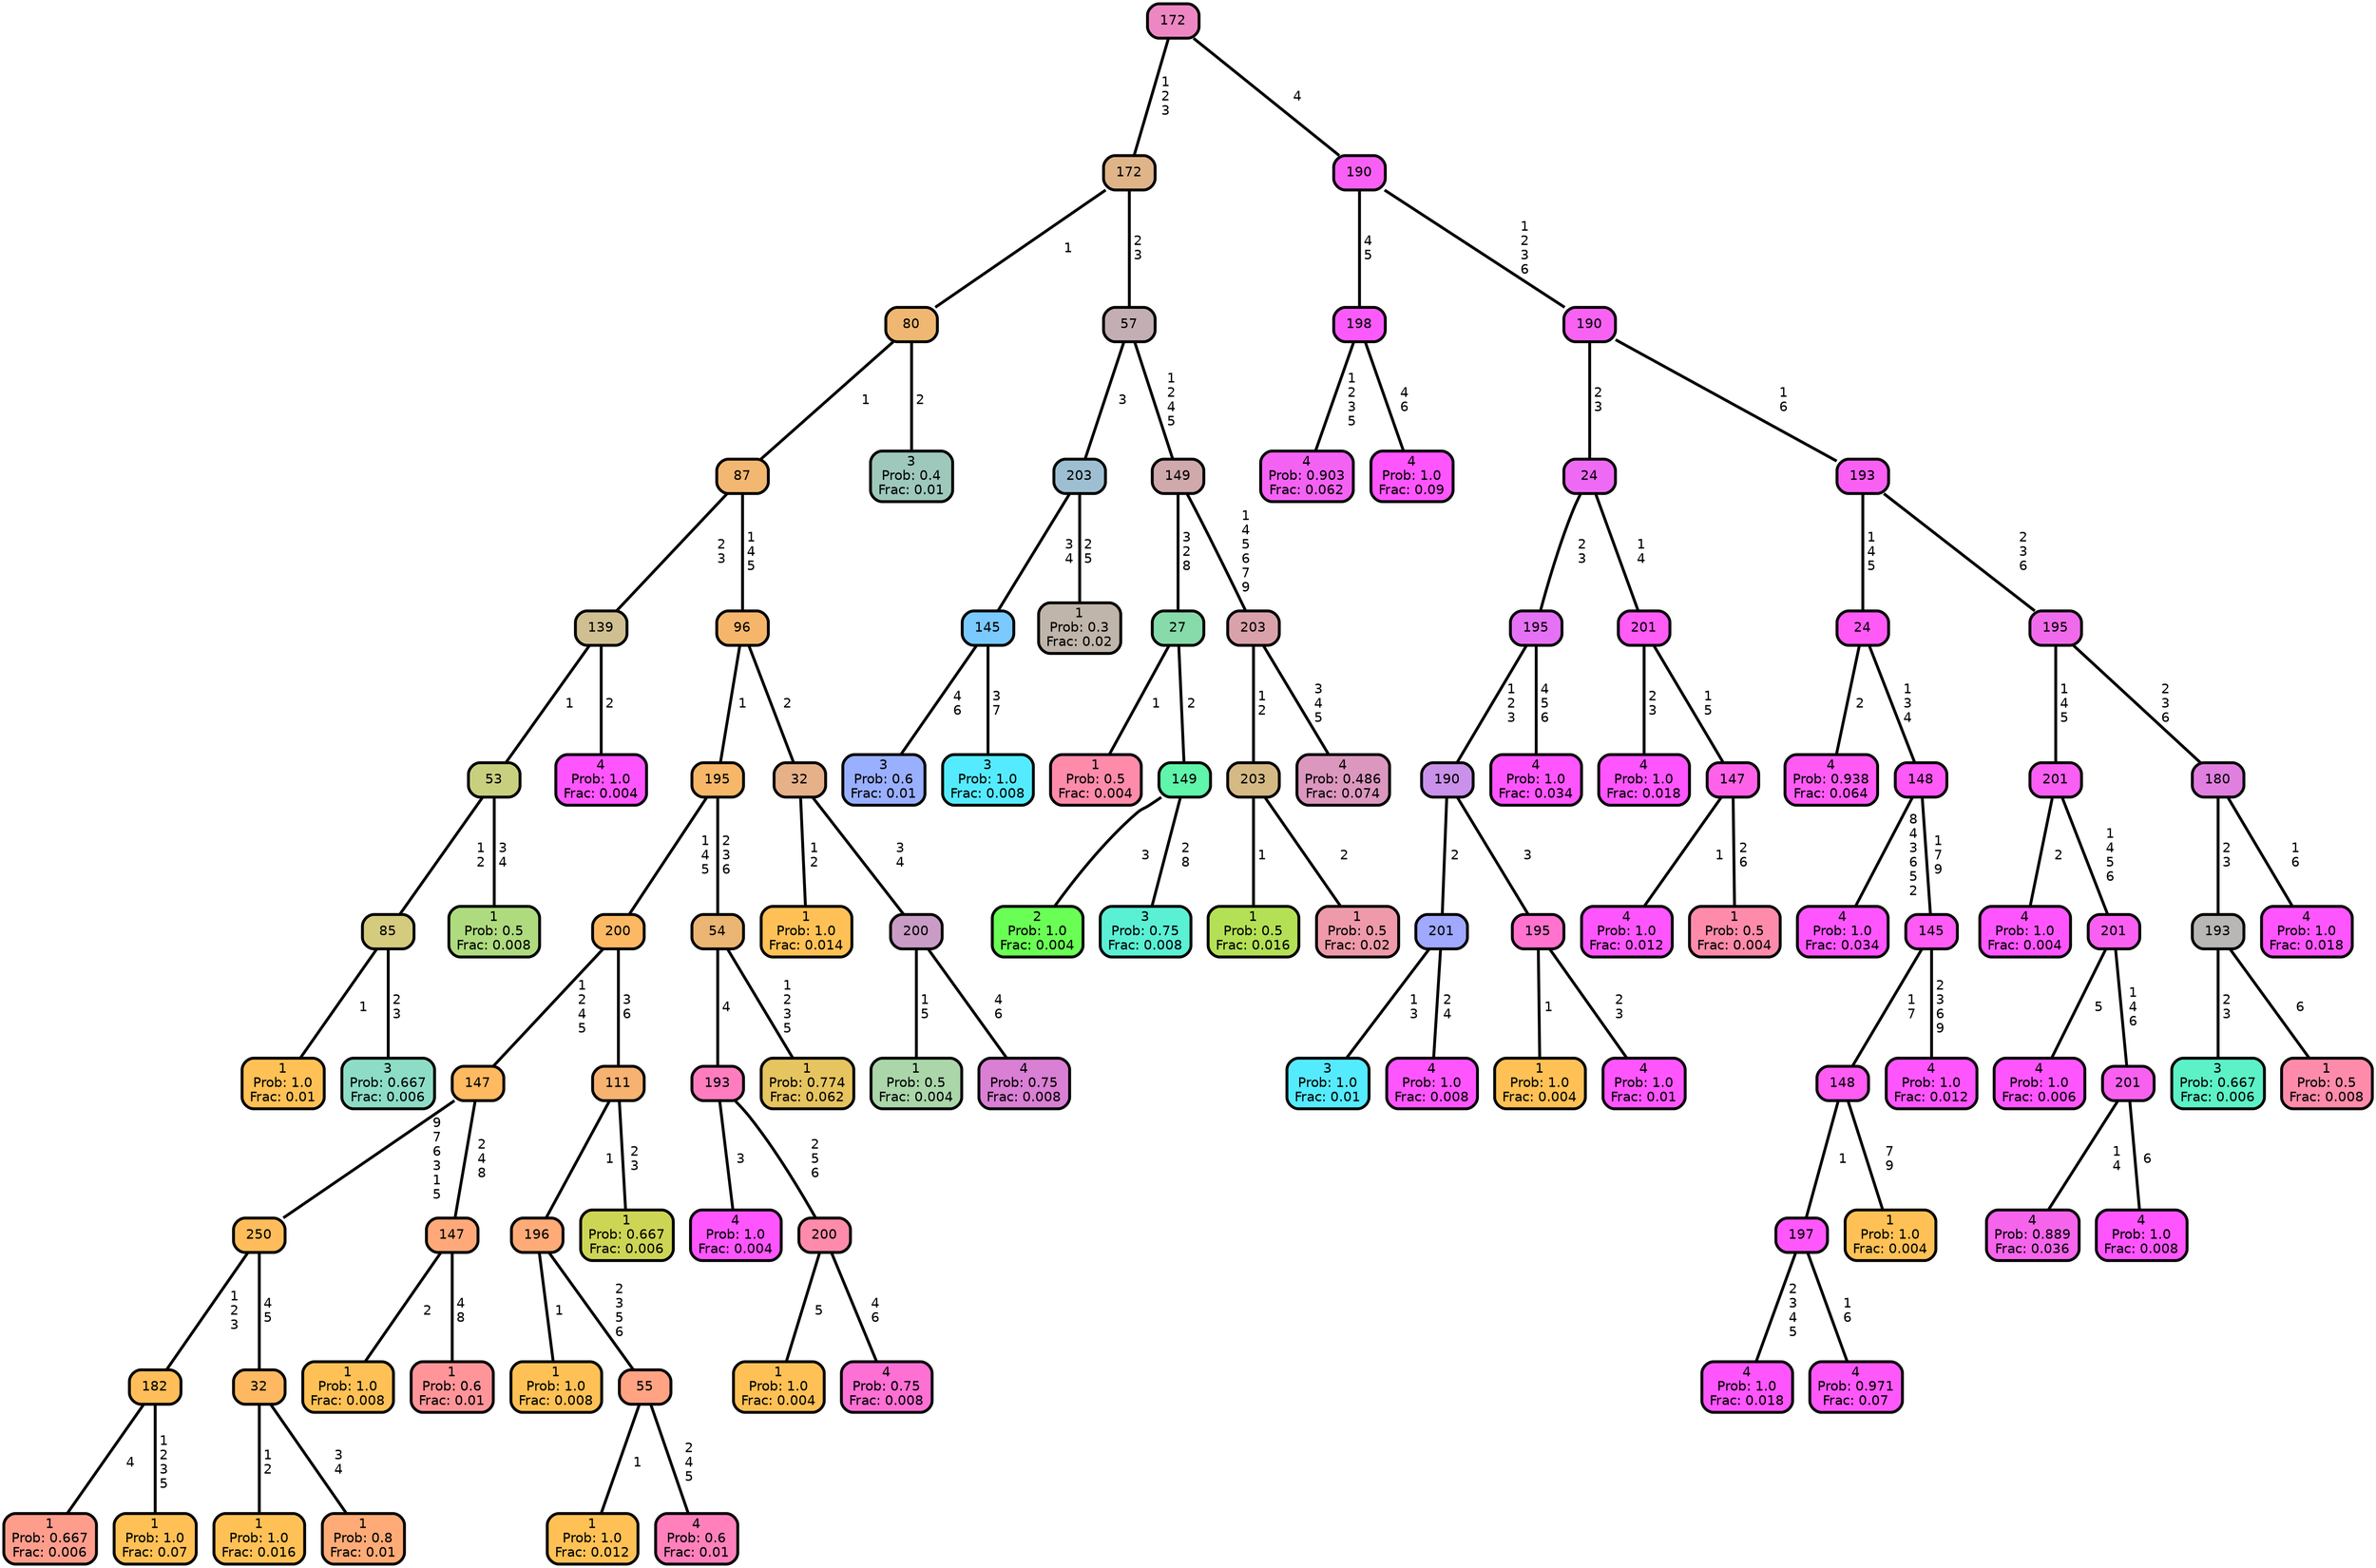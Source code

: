 graph Tree {
node [shape=box, style="filled, rounded",color="black",penwidth="3",fontcolor="black",                 fontname=helvetica] ;
graph [ranksep="0 equally", splines=straight,                 bgcolor=transparent, dpi=200] ;
edge [fontname=helvetica, color=black] ;
0 [label="1
Prob: 1.0
Frac: 0.01", fillcolor="#ffc155"] ;
1 [label="85", fillcolor="#d4cb7f"] ;
2 [label="3
Prob: 0.667
Frac: 0.006", fillcolor="#8dddc6"] ;
3 [label="53", fillcolor="#c8d07f"] ;
4 [label="1
Prob: 0.5
Frac: 0.008", fillcolor="#afdb7f"] ;
5 [label="139", fillcolor="#cfbf91"] ;
6 [label="4
Prob: 1.0
Frac: 0.004", fillcolor="#ff55ff"] ;
7 [label="87", fillcolor="#f2b770"] ;
8 [label="1
Prob: 0.667
Frac: 0.006", fillcolor="#ff9d8d"] ;
9 [label="182", fillcolor="#ffbe59"] ;
10 [label="1
Prob: 1.0
Frac: 0.07", fillcolor="#ffc155"] ;
11 [label="250", fillcolor="#ffbc5b"] ;
12 [label="1
Prob: 1.0
Frac: 0.016", fillcolor="#ffc155"] ;
13 [label="32", fillcolor="#ffb862"] ;
14 [label="1
Prob: 0.8
Frac: 0.01", fillcolor="#ffab77"] ;
15 [label="147", fillcolor="#ffb960"] ;
16 [label="1
Prob: 1.0
Frac: 0.008", fillcolor="#ffc155"] ;
17 [label="147", fillcolor="#ffa97a"] ;
18 [label="1
Prob: 0.6
Frac: 0.01", fillcolor="#ff9599"] ;
19 [label="200", fillcolor="#fdb864"] ;
20 [label="1
Prob: 1.0
Frac: 0.008", fillcolor="#ffc155"] ;
21 [label="196", fillcolor="#ffab77"] ;
22 [label="1
Prob: 1.0
Frac: 0.012", fillcolor="#ffc155"] ;
23 [label="55", fillcolor="#ffa383"] ;
24 [label="4
Prob: 0.6
Frac: 0.01", fillcolor="#ff80bb"] ;
25 [label="111", fillcolor="#f6b271"] ;
26 [label="1
Prob: 0.667
Frac: 0.006", fillcolor="#cdd555"] ;
27 [label="195", fillcolor="#f7b769"] ;
28 [label="4
Prob: 1.0
Frac: 0.004", fillcolor="#ff55ff"] ;
29 [label="193", fillcolor="#ff7dbf"] ;
30 [label="1
Prob: 1.0
Frac: 0.004", fillcolor="#ffc155"] ;
31 [label="200", fillcolor="#ff8baa"] ;
32 [label="4
Prob: 0.75
Frac: 0.008", fillcolor="#ff70d4"] ;
33 [label="54", fillcolor="#ebb573"] ;
34 [label="1
Prob: 0.774
Frac: 0.062", fillcolor="#e6c45f"] ;
35 [label="96", fillcolor="#f5b66c"] ;
36 [label="1
Prob: 1.0
Frac: 0.014", fillcolor="#ffc155"] ;
37 [label="32", fillcolor="#e6b089"] ;
38 [label="1
Prob: 0.5
Frac: 0.004", fillcolor="#aad6aa"] ;
39 [label="200", fillcolor="#c99cc6"] ;
40 [label="4
Prob: 0.75
Frac: 0.008", fillcolor="#d97fd4"] ;
41 [label="80", fillcolor="#efb772"] ;
42 [label="3
Prob: 0.4
Frac: 0.01", fillcolor="#9dc8bb"] ;
43 [label="172", fillcolor="#dfb489"] ;
44 [label="3
Prob: 0.6
Frac: 0.01", fillcolor="#99afff"] ;
45 [label="145", fillcolor="#7ac9ff"] ;
46 [label="3
Prob: 1.0
Frac: 0.008", fillcolor="#55ebff"] ;
47 [label="203", fillcolor="#9ebfd2"] ;
48 [label="1
Prob: 0.3
Frac: 0.02", fillcolor="#bfb5aa"] ;
49 [label="57", fillcolor="#c3aeb4"] ;
50 [label="1
Prob: 0.5
Frac: 0.004", fillcolor="#ff8baa"] ;
51 [label="27", fillcolor="#87daaa"] ;
52 [label="2
Prob: 1.0
Frac: 0.004", fillcolor="#6aff55"] ;
53 [label="149", fillcolor="#5ff5aa"] ;
54 [label="3
Prob: 0.75
Frac: 0.008", fillcolor="#5af0d4"] ;
55 [label="149", fillcolor="#cfa9ab"] ;
56 [label="1
Prob: 0.5
Frac: 0.016", fillcolor="#b4e055"] ;
57 [label="203", fillcolor="#d4b984"] ;
58 [label="1
Prob: 0.5
Frac: 0.02", fillcolor="#ee9aaa"] ;
59 [label="203", fillcolor="#d9a2ab"] ;
60 [label="4
Prob: 0.486
Frac: 0.074", fillcolor="#db97be"] ;
61 [label="172", fillcolor="#ed87c3"] ;
62 [label="4
Prob: 0.903
Frac: 0.062", fillcolor="#f462f4"] ;
63 [label="198", fillcolor="#fa5afa"] ;
64 [label="4
Prob: 1.0
Frac: 0.09", fillcolor="#ff55ff"] ;
65 [label="190", fillcolor="#f860f5"] ;
66 [label="3
Prob: 1.0
Frac: 0.01", fillcolor="#55ebff"] ;
67 [label="201", fillcolor="#a0a8ff"] ;
68 [label="4
Prob: 1.0
Frac: 0.008", fillcolor="#ff55ff"] ;
69 [label="190", fillcolor="#c991e9"] ;
70 [label="1
Prob: 1.0
Frac: 0.004", fillcolor="#ffc155"] ;
71 [label="195", fillcolor="#ff73ce"] ;
72 [label="4
Prob: 1.0
Frac: 0.01", fillcolor="#ff55ff"] ;
73 [label="195", fillcolor="#e572f4"] ;
74 [label="4
Prob: 1.0
Frac: 0.034", fillcolor="#ff55ff"] ;
75 [label="24", fillcolor="#ee6af4"] ;
76 [label="4
Prob: 1.0
Frac: 0.018", fillcolor="#ff55ff"] ;
77 [label="201", fillcolor="#ff5bf5"] ;
78 [label="4
Prob: 1.0
Frac: 0.012", fillcolor="#ff55ff"] ;
79 [label="147", fillcolor="#ff62e9"] ;
80 [label="1
Prob: 0.5
Frac: 0.004", fillcolor="#ff8baa"] ;
81 [label="190", fillcolor="#f762f3"] ;
82 [label="4
Prob: 0.938
Frac: 0.064", fillcolor="#ff5bf4"] ;
83 [label="24", fillcolor="#ff5af6"] ;
84 [label="4
Prob: 1.0
Frac: 0.034", fillcolor="#ff55ff"] ;
85 [label="148", fillcolor="#ff59f7"] ;
86 [label="4
Prob: 1.0
Frac: 0.018", fillcolor="#ff55ff"] ;
87 [label="197", fillcolor="#ff57fb"] ;
88 [label="4
Prob: 0.971
Frac: 0.07", fillcolor="#ff58fa"] ;
89 [label="148", fillcolor="#ff5cf3"] ;
90 [label="1
Prob: 1.0
Frac: 0.004", fillcolor="#ffc155"] ;
91 [label="145", fillcolor="#ff5bf5"] ;
92 [label="4
Prob: 1.0
Frac: 0.012", fillcolor="#ff55ff"] ;
93 [label="193", fillcolor="#fa5ff3"] ;
94 [label="4
Prob: 1.0
Frac: 0.004", fillcolor="#ff55ff"] ;
95 [label="201", fillcolor="#f95ff2"] ;
96 [label="4
Prob: 1.0
Frac: 0.006", fillcolor="#ff55ff"] ;
97 [label="201", fillcolor="#f960f1"] ;
98 [label="4
Prob: 0.889
Frac: 0.036", fillcolor="#f664ec"] ;
99 [label="201", fillcolor="#f861ef"] ;
100 [label="4
Prob: 1.0
Frac: 0.008", fillcolor="#ff55ff"] ;
101 [label="195", fillcolor="#f06beb"] ;
102 [label="3
Prob: 0.667
Frac: 0.006", fillcolor="#5cf1c6"] ;
103 [label="193", fillcolor="#b9b7b6"] ;
104 [label="1
Prob: 0.5
Frac: 0.008", fillcolor="#ff8baa"] ;
105 [label="180", fillcolor="#e07fdf"] ;
106 [label="4
Prob: 1.0
Frac: 0.018", fillcolor="#ff55ff"] ;
1 -- 0 [label=" 1",penwidth=3] ;
1 -- 2 [label=" 2\n 3",penwidth=3] ;
3 -- 1 [label=" 1\n 2",penwidth=3] ;
3 -- 4 [label=" 3\n 4",penwidth=3] ;
5 -- 3 [label=" 1",penwidth=3] ;
5 -- 6 [label=" 2",penwidth=3] ;
7 -- 5 [label=" 2\n 3",penwidth=3] ;
7 -- 35 [label=" 1\n 4\n 5",penwidth=3] ;
9 -- 8 [label=" 4",penwidth=3] ;
9 -- 10 [label=" 1\n 2\n 3\n 5",penwidth=3] ;
11 -- 9 [label=" 1\n 2\n 3",penwidth=3] ;
11 -- 13 [label=" 4\n 5",penwidth=3] ;
13 -- 12 [label=" 1\n 2",penwidth=3] ;
13 -- 14 [label=" 3\n 4",penwidth=3] ;
15 -- 11 [label=" 9\n 7\n 6\n 3\n 1\n 5",penwidth=3] ;
15 -- 17 [label=" 2\n 4\n 8",penwidth=3] ;
17 -- 16 [label=" 2",penwidth=3] ;
17 -- 18 [label=" 4\n 8",penwidth=3] ;
19 -- 15 [label=" 1\n 2\n 4\n 5",penwidth=3] ;
19 -- 25 [label=" 3\n 6",penwidth=3] ;
21 -- 20 [label=" 1",penwidth=3] ;
21 -- 23 [label=" 2\n 3\n 5\n 6",penwidth=3] ;
23 -- 22 [label=" 1",penwidth=3] ;
23 -- 24 [label=" 2\n 4\n 5",penwidth=3] ;
25 -- 21 [label=" 1",penwidth=3] ;
25 -- 26 [label=" 2\n 3",penwidth=3] ;
27 -- 19 [label=" 1\n 4\n 5",penwidth=3] ;
27 -- 33 [label=" 2\n 3\n 6",penwidth=3] ;
29 -- 28 [label=" 3",penwidth=3] ;
29 -- 31 [label=" 2\n 5\n 6",penwidth=3] ;
31 -- 30 [label=" 5",penwidth=3] ;
31 -- 32 [label=" 4\n 6",penwidth=3] ;
33 -- 29 [label=" 4",penwidth=3] ;
33 -- 34 [label=" 1\n 2\n 3\n 5",penwidth=3] ;
35 -- 27 [label=" 1",penwidth=3] ;
35 -- 37 [label=" 2",penwidth=3] ;
37 -- 36 [label=" 1\n 2",penwidth=3] ;
37 -- 39 [label=" 3\n 4",penwidth=3] ;
39 -- 38 [label=" 1\n 5",penwidth=3] ;
39 -- 40 [label=" 4\n 6",penwidth=3] ;
41 -- 7 [label=" 1",penwidth=3] ;
41 -- 42 [label=" 2",penwidth=3] ;
43 -- 41 [label=" 1",penwidth=3] ;
43 -- 49 [label=" 2\n 3",penwidth=3] ;
45 -- 44 [label=" 4\n 6",penwidth=3] ;
45 -- 46 [label=" 3\n 7",penwidth=3] ;
47 -- 45 [label=" 3\n 4",penwidth=3] ;
47 -- 48 [label=" 2\n 5",penwidth=3] ;
49 -- 47 [label=" 3",penwidth=3] ;
49 -- 55 [label=" 1\n 2\n 4\n 5",penwidth=3] ;
51 -- 50 [label=" 1",penwidth=3] ;
51 -- 53 [label=" 2",penwidth=3] ;
53 -- 52 [label=" 3",penwidth=3] ;
53 -- 54 [label=" 2\n 8",penwidth=3] ;
55 -- 51 [label=" 3\n 2\n 8",penwidth=3] ;
55 -- 59 [label=" 1\n 4\n 5\n 6\n 7\n 9",penwidth=3] ;
57 -- 56 [label=" 1",penwidth=3] ;
57 -- 58 [label=" 2",penwidth=3] ;
59 -- 57 [label=" 1\n 2",penwidth=3] ;
59 -- 60 [label=" 3\n 4\n 5",penwidth=3] ;
61 -- 43 [label=" 1\n 2\n 3",penwidth=3] ;
61 -- 65 [label=" 4",penwidth=3] ;
63 -- 62 [label=" 1\n 2\n 3\n 5",penwidth=3] ;
63 -- 64 [label=" 4\n 6",penwidth=3] ;
65 -- 63 [label=" 4\n 5",penwidth=3] ;
65 -- 81 [label=" 1\n 2\n 3\n 6",penwidth=3] ;
67 -- 66 [label=" 1\n 3",penwidth=3] ;
67 -- 68 [label=" 2\n 4",penwidth=3] ;
69 -- 67 [label=" 2",penwidth=3] ;
69 -- 71 [label=" 3",penwidth=3] ;
71 -- 70 [label=" 1",penwidth=3] ;
71 -- 72 [label=" 2\n 3",penwidth=3] ;
73 -- 69 [label=" 1\n 2\n 3",penwidth=3] ;
73 -- 74 [label=" 4\n 5\n 6",penwidth=3] ;
75 -- 73 [label=" 2\n 3",penwidth=3] ;
75 -- 77 [label=" 1\n 4",penwidth=3] ;
77 -- 76 [label=" 2\n 3",penwidth=3] ;
77 -- 79 [label=" 1\n 5",penwidth=3] ;
79 -- 78 [label=" 1",penwidth=3] ;
79 -- 80 [label=" 2\n 6",penwidth=3] ;
81 -- 75 [label=" 2\n 3",penwidth=3] ;
81 -- 93 [label=" 1\n 6",penwidth=3] ;
83 -- 82 [label=" 2",penwidth=3] ;
83 -- 85 [label=" 1\n 3\n 4",penwidth=3] ;
85 -- 84 [label=" 8\n 4\n 3\n 6\n 5\n 2",penwidth=3] ;
85 -- 91 [label=" 1\n 7\n 9",penwidth=3] ;
87 -- 86 [label=" 2\n 3\n 4\n 5",penwidth=3] ;
87 -- 88 [label=" 1\n 6",penwidth=3] ;
89 -- 87 [label=" 1",penwidth=3] ;
89 -- 90 [label=" 7\n 9",penwidth=3] ;
91 -- 89 [label=" 1\n 7",penwidth=3] ;
91 -- 92 [label=" 2\n 3\n 6\n 9",penwidth=3] ;
93 -- 83 [label=" 1\n 4\n 5",penwidth=3] ;
93 -- 101 [label=" 2\n 3\n 6",penwidth=3] ;
95 -- 94 [label=" 2",penwidth=3] ;
95 -- 97 [label=" 1\n 4\n 5\n 6",penwidth=3] ;
97 -- 96 [label=" 5",penwidth=3] ;
97 -- 99 [label=" 1\n 4\n 6",penwidth=3] ;
99 -- 98 [label=" 1\n 4",penwidth=3] ;
99 -- 100 [label=" 6",penwidth=3] ;
101 -- 95 [label=" 1\n 4\n 5",penwidth=3] ;
101 -- 105 [label=" 2\n 3\n 6",penwidth=3] ;
103 -- 102 [label=" 2\n 3",penwidth=3] ;
103 -- 104 [label=" 6",penwidth=3] ;
105 -- 103 [label=" 2\n 3",penwidth=3] ;
105 -- 106 [label=" 1\n 6",penwidth=3] ;
{rank = same;}}
